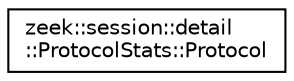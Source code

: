digraph "Graphical Class Hierarchy"
{
 // LATEX_PDF_SIZE
  edge [fontname="Helvetica",fontsize="10",labelfontname="Helvetica",labelfontsize="10"];
  node [fontname="Helvetica",fontsize="10",shape=record];
  rankdir="LR";
  Node0 [label="zeek::session::detail\l::ProtocolStats::Protocol",height=0.2,width=0.4,color="black", fillcolor="white", style="filled",URL="$d9/d73/structzeek_1_1session_1_1detail_1_1ProtocolStats_1_1Protocol.html",tooltip=" "];
}
